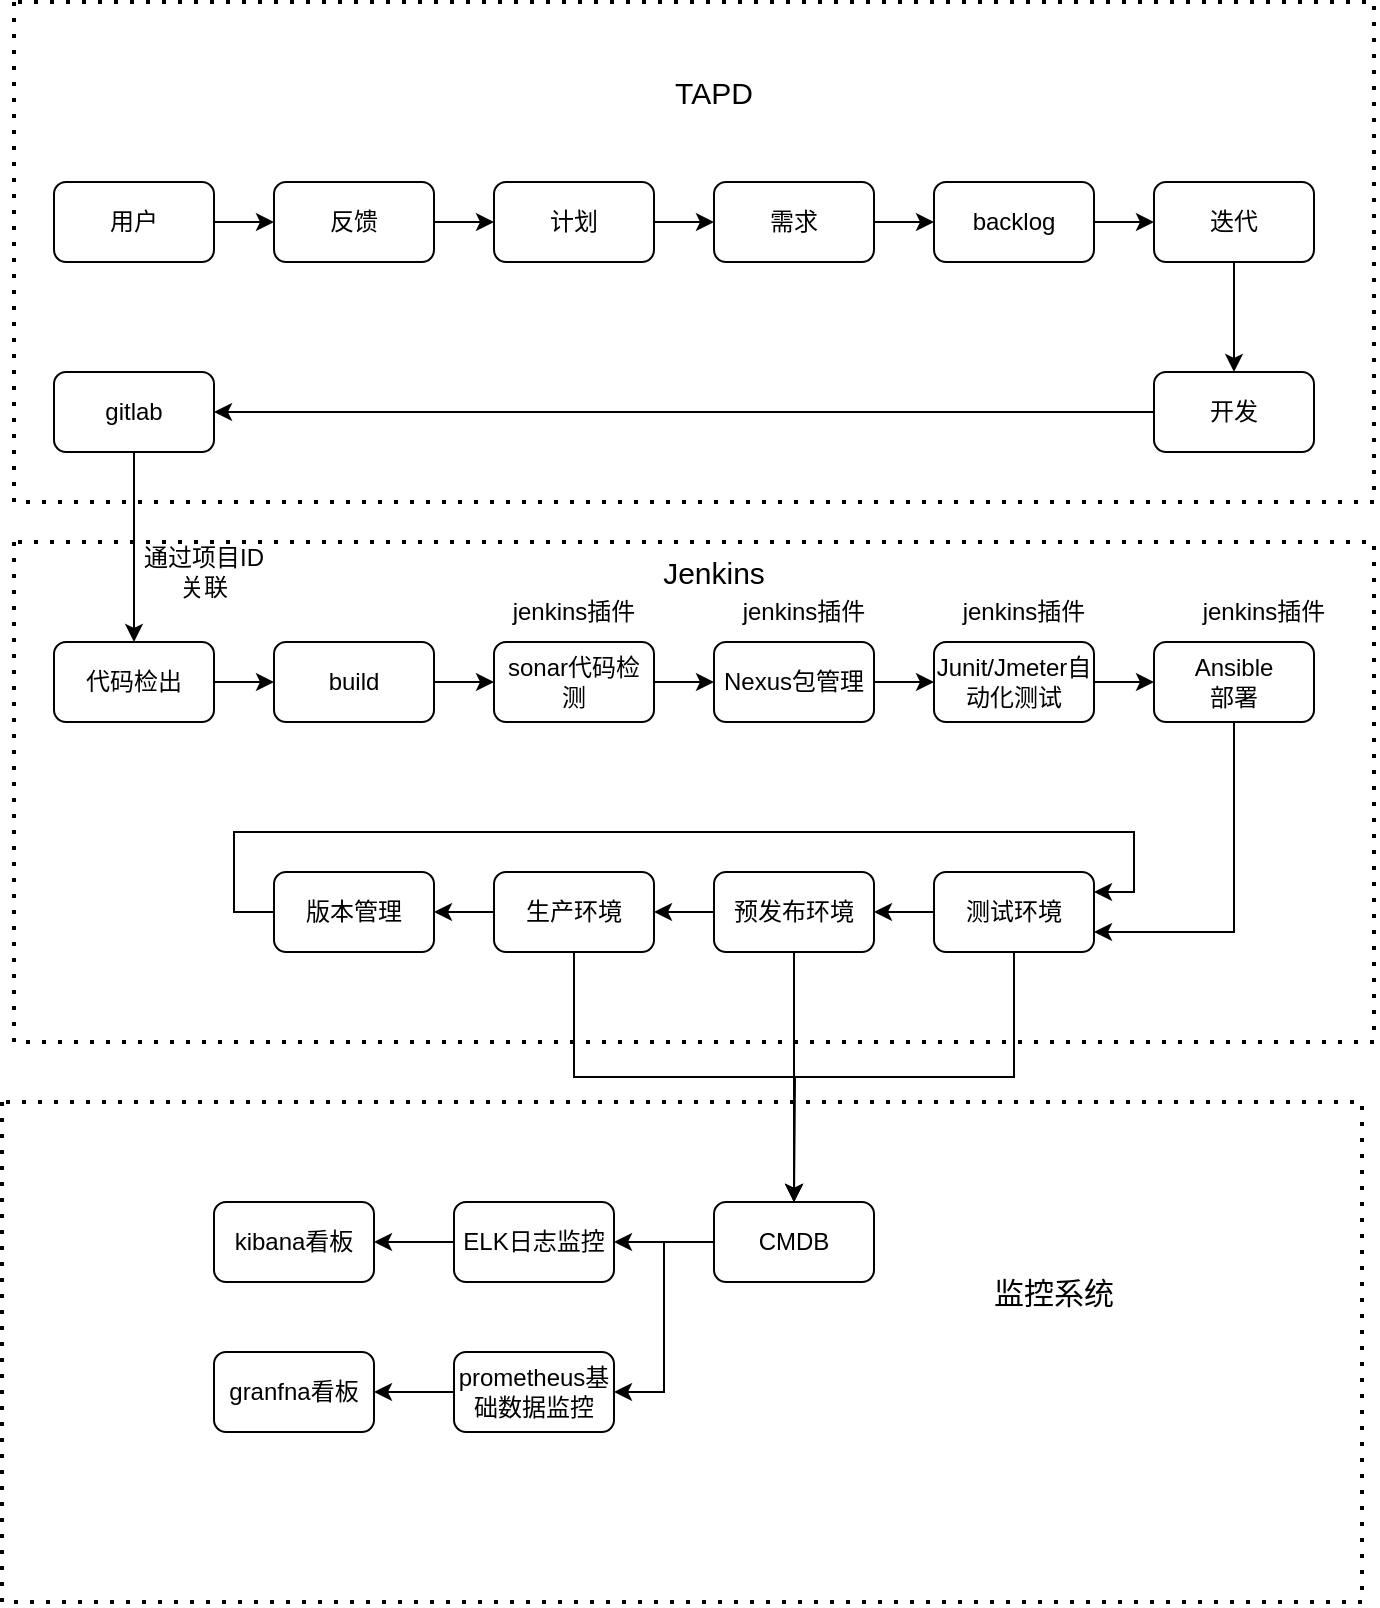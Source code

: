 <mxfile version="15.6.8" type="github">
  <diagram id="vsE465SX2cPEacJ-bp3B" name="Page-1">
    <mxGraphModel dx="751" dy="1701" grid="1" gridSize="10" guides="1" tooltips="1" connect="1" arrows="1" fold="1" page="1" pageScale="1" pageWidth="827" pageHeight="1169" math="0" shadow="0">
      <root>
        <mxCell id="0" />
        <mxCell id="1" parent="0" />
        <mxCell id="xOtctn-aDaMQ04Lc9DY_-1" style="edgeStyle=orthogonalEdgeStyle;rounded=0;orthogonalLoop=1;jettySize=auto;html=1;exitX=1;exitY=0.5;exitDx=0;exitDy=0;" edge="1" parent="1" source="xOtctn-aDaMQ04Lc9DY_-2" target="xOtctn-aDaMQ04Lc9DY_-4">
          <mxGeometry relative="1" as="geometry" />
        </mxCell>
        <mxCell id="xOtctn-aDaMQ04Lc9DY_-2" value="用户" style="rounded=1;whiteSpace=wrap;html=1;" vertex="1" parent="1">
          <mxGeometry x="440" y="-10" width="80" height="40" as="geometry" />
        </mxCell>
        <mxCell id="xOtctn-aDaMQ04Lc9DY_-3" style="edgeStyle=orthogonalEdgeStyle;rounded=0;orthogonalLoop=1;jettySize=auto;html=1;exitX=1;exitY=0.5;exitDx=0;exitDy=0;entryX=0;entryY=0.5;entryDx=0;entryDy=0;" edge="1" parent="1" source="xOtctn-aDaMQ04Lc9DY_-4" target="xOtctn-aDaMQ04Lc9DY_-6">
          <mxGeometry relative="1" as="geometry" />
        </mxCell>
        <mxCell id="xOtctn-aDaMQ04Lc9DY_-4" value="反馈" style="rounded=1;whiteSpace=wrap;html=1;" vertex="1" parent="1">
          <mxGeometry x="550" y="-10" width="80" height="40" as="geometry" />
        </mxCell>
        <mxCell id="xOtctn-aDaMQ04Lc9DY_-5" style="edgeStyle=orthogonalEdgeStyle;rounded=0;orthogonalLoop=1;jettySize=auto;html=1;exitX=1;exitY=0.5;exitDx=0;exitDy=0;entryX=0;entryY=0.5;entryDx=0;entryDy=0;" edge="1" parent="1" source="xOtctn-aDaMQ04Lc9DY_-6" target="xOtctn-aDaMQ04Lc9DY_-8">
          <mxGeometry relative="1" as="geometry" />
        </mxCell>
        <mxCell id="xOtctn-aDaMQ04Lc9DY_-6" value="计划" style="rounded=1;whiteSpace=wrap;html=1;" vertex="1" parent="1">
          <mxGeometry x="660" y="-10" width="80" height="40" as="geometry" />
        </mxCell>
        <mxCell id="xOtctn-aDaMQ04Lc9DY_-7" style="edgeStyle=orthogonalEdgeStyle;rounded=0;orthogonalLoop=1;jettySize=auto;html=1;exitX=1;exitY=0.5;exitDx=0;exitDy=0;entryX=0;entryY=0.5;entryDx=0;entryDy=0;" edge="1" parent="1" source="xOtctn-aDaMQ04Lc9DY_-8" target="xOtctn-aDaMQ04Lc9DY_-10">
          <mxGeometry relative="1" as="geometry" />
        </mxCell>
        <mxCell id="xOtctn-aDaMQ04Lc9DY_-8" value="需求" style="rounded=1;whiteSpace=wrap;html=1;" vertex="1" parent="1">
          <mxGeometry x="770" y="-10" width="80" height="40" as="geometry" />
        </mxCell>
        <mxCell id="xOtctn-aDaMQ04Lc9DY_-9" style="edgeStyle=orthogonalEdgeStyle;rounded=0;orthogonalLoop=1;jettySize=auto;html=1;exitX=1;exitY=0.5;exitDx=0;exitDy=0;entryX=0;entryY=0.5;entryDx=0;entryDy=0;" edge="1" parent="1" source="xOtctn-aDaMQ04Lc9DY_-10" target="xOtctn-aDaMQ04Lc9DY_-12">
          <mxGeometry relative="1" as="geometry" />
        </mxCell>
        <mxCell id="xOtctn-aDaMQ04Lc9DY_-10" value="backlog" style="rounded=1;whiteSpace=wrap;html=1;" vertex="1" parent="1">
          <mxGeometry x="880" y="-10" width="80" height="40" as="geometry" />
        </mxCell>
        <mxCell id="xOtctn-aDaMQ04Lc9DY_-11" style="edgeStyle=orthogonalEdgeStyle;rounded=0;orthogonalLoop=1;jettySize=auto;html=1;exitX=0.5;exitY=1;exitDx=0;exitDy=0;entryX=0.5;entryY=0;entryDx=0;entryDy=0;" edge="1" parent="1" source="xOtctn-aDaMQ04Lc9DY_-12" target="xOtctn-aDaMQ04Lc9DY_-14">
          <mxGeometry relative="1" as="geometry" />
        </mxCell>
        <mxCell id="xOtctn-aDaMQ04Lc9DY_-12" value="迭代" style="rounded=1;whiteSpace=wrap;html=1;" vertex="1" parent="1">
          <mxGeometry x="990" y="-10" width="80" height="40" as="geometry" />
        </mxCell>
        <mxCell id="xOtctn-aDaMQ04Lc9DY_-13" style="edgeStyle=orthogonalEdgeStyle;rounded=0;orthogonalLoop=1;jettySize=auto;html=1;exitX=0;exitY=0.5;exitDx=0;exitDy=0;entryX=1;entryY=0.5;entryDx=0;entryDy=0;" edge="1" parent="1" source="xOtctn-aDaMQ04Lc9DY_-14" target="xOtctn-aDaMQ04Lc9DY_-16">
          <mxGeometry relative="1" as="geometry" />
        </mxCell>
        <mxCell id="xOtctn-aDaMQ04Lc9DY_-14" value="开发" style="rounded=1;whiteSpace=wrap;html=1;" vertex="1" parent="1">
          <mxGeometry x="990" y="85" width="80" height="40" as="geometry" />
        </mxCell>
        <mxCell id="xOtctn-aDaMQ04Lc9DY_-15" style="edgeStyle=orthogonalEdgeStyle;rounded=0;orthogonalLoop=1;jettySize=auto;html=1;exitX=0.5;exitY=1;exitDx=0;exitDy=0;entryX=0.5;entryY=0;entryDx=0;entryDy=0;" edge="1" parent="1" source="xOtctn-aDaMQ04Lc9DY_-16" target="xOtctn-aDaMQ04Lc9DY_-21">
          <mxGeometry relative="1" as="geometry" />
        </mxCell>
        <mxCell id="xOtctn-aDaMQ04Lc9DY_-16" value="gitlab" style="rounded=1;whiteSpace=wrap;html=1;" vertex="1" parent="1">
          <mxGeometry x="440" y="85" width="80" height="40" as="geometry" />
        </mxCell>
        <mxCell id="xOtctn-aDaMQ04Lc9DY_-17" value="" style="endArrow=none;dashed=1;html=1;dashPattern=1 3;strokeWidth=2;rounded=0;" edge="1" parent="1">
          <mxGeometry width="50" height="50" relative="1" as="geometry">
            <mxPoint x="420" y="-100" as="sourcePoint" />
            <mxPoint x="420" y="-100" as="targetPoint" />
            <Array as="points">
              <mxPoint x="420" y="150" />
              <mxPoint x="1100" y="150" />
              <mxPoint x="1100" y="-100" />
            </Array>
          </mxGeometry>
        </mxCell>
        <mxCell id="xOtctn-aDaMQ04Lc9DY_-18" value="&lt;font style=&quot;font-size: 15px&quot;&gt;TAPD&lt;/font&gt;" style="text;html=1;strokeColor=none;fillColor=none;align=center;verticalAlign=middle;whiteSpace=wrap;rounded=0;" vertex="1" parent="1">
          <mxGeometry x="740" y="-70" width="60" height="30" as="geometry" />
        </mxCell>
        <mxCell id="xOtctn-aDaMQ04Lc9DY_-86" style="edgeStyle=orthogonalEdgeStyle;rounded=0;orthogonalLoop=1;jettySize=auto;html=1;exitX=1;exitY=0.5;exitDx=0;exitDy=0;entryX=0;entryY=0.5;entryDx=0;entryDy=0;" edge="1" parent="1" source="xOtctn-aDaMQ04Lc9DY_-21" target="xOtctn-aDaMQ04Lc9DY_-52">
          <mxGeometry relative="1" as="geometry" />
        </mxCell>
        <mxCell id="xOtctn-aDaMQ04Lc9DY_-21" value="代码检出" style="rounded=1;whiteSpace=wrap;html=1;" vertex="1" parent="1">
          <mxGeometry x="440" y="220" width="80" height="40" as="geometry" />
        </mxCell>
        <mxCell id="xOtctn-aDaMQ04Lc9DY_-98" style="edgeStyle=orthogonalEdgeStyle;rounded=0;orthogonalLoop=1;jettySize=auto;html=1;exitX=0;exitY=0.5;exitDx=0;exitDy=0;entryX=1;entryY=0.5;entryDx=0;entryDy=0;" edge="1" parent="1" source="xOtctn-aDaMQ04Lc9DY_-23" target="xOtctn-aDaMQ04Lc9DY_-95">
          <mxGeometry relative="1" as="geometry" />
        </mxCell>
        <mxCell id="xOtctn-aDaMQ04Lc9DY_-106" style="edgeStyle=orthogonalEdgeStyle;rounded=0;orthogonalLoop=1;jettySize=auto;html=1;exitX=0.5;exitY=1;exitDx=0;exitDy=0;entryX=0.5;entryY=0;entryDx=0;entryDy=0;" edge="1" parent="1" source="xOtctn-aDaMQ04Lc9DY_-23" target="xOtctn-aDaMQ04Lc9DY_-37">
          <mxGeometry relative="1" as="geometry" />
        </mxCell>
        <mxCell id="xOtctn-aDaMQ04Lc9DY_-23" value="生产环境" style="rounded=1;whiteSpace=wrap;html=1;" vertex="1" parent="1">
          <mxGeometry x="660" y="335" width="80" height="40" as="geometry" />
        </mxCell>
        <mxCell id="xOtctn-aDaMQ04Lc9DY_-94" style="edgeStyle=orthogonalEdgeStyle;rounded=0;orthogonalLoop=1;jettySize=auto;html=1;exitX=0;exitY=0.5;exitDx=0;exitDy=0;entryX=1;entryY=0.5;entryDx=0;entryDy=0;" edge="1" parent="1" source="xOtctn-aDaMQ04Lc9DY_-25" target="xOtctn-aDaMQ04Lc9DY_-23">
          <mxGeometry relative="1" as="geometry" />
        </mxCell>
        <mxCell id="xOtctn-aDaMQ04Lc9DY_-107" style="edgeStyle=orthogonalEdgeStyle;rounded=0;orthogonalLoop=1;jettySize=auto;html=1;exitX=0.5;exitY=1;exitDx=0;exitDy=0;" edge="1" parent="1" source="xOtctn-aDaMQ04Lc9DY_-25">
          <mxGeometry relative="1" as="geometry">
            <mxPoint x="810" y="500" as="targetPoint" />
          </mxGeometry>
        </mxCell>
        <mxCell id="xOtctn-aDaMQ04Lc9DY_-25" value="预发布环境" style="rounded=1;whiteSpace=wrap;html=1;" vertex="1" parent="1">
          <mxGeometry x="770" y="335" width="80" height="40" as="geometry" />
        </mxCell>
        <mxCell id="xOtctn-aDaMQ04Lc9DY_-93" style="edgeStyle=orthogonalEdgeStyle;rounded=0;orthogonalLoop=1;jettySize=auto;html=1;exitX=0;exitY=0.5;exitDx=0;exitDy=0;entryX=1;entryY=0.5;entryDx=0;entryDy=0;" edge="1" parent="1" source="xOtctn-aDaMQ04Lc9DY_-27" target="xOtctn-aDaMQ04Lc9DY_-25">
          <mxGeometry relative="1" as="geometry" />
        </mxCell>
        <mxCell id="xOtctn-aDaMQ04Lc9DY_-108" style="edgeStyle=orthogonalEdgeStyle;rounded=0;orthogonalLoop=1;jettySize=auto;html=1;exitX=0.5;exitY=1;exitDx=0;exitDy=0;" edge="1" parent="1" source="xOtctn-aDaMQ04Lc9DY_-27">
          <mxGeometry relative="1" as="geometry">
            <mxPoint x="810" y="500" as="targetPoint" />
          </mxGeometry>
        </mxCell>
        <mxCell id="xOtctn-aDaMQ04Lc9DY_-27" value="&lt;span&gt;测试环境&lt;/span&gt;" style="rounded=1;whiteSpace=wrap;html=1;" vertex="1" parent="1">
          <mxGeometry x="880" y="335" width="80" height="40" as="geometry" />
        </mxCell>
        <mxCell id="xOtctn-aDaMQ04Lc9DY_-111" style="edgeStyle=orthogonalEdgeStyle;rounded=0;orthogonalLoop=1;jettySize=auto;html=1;exitX=0;exitY=0.5;exitDx=0;exitDy=0;entryX=1;entryY=0.5;entryDx=0;entryDy=0;" edge="1" parent="1" source="xOtctn-aDaMQ04Lc9DY_-30" target="xOtctn-aDaMQ04Lc9DY_-34">
          <mxGeometry relative="1" as="geometry" />
        </mxCell>
        <mxCell id="xOtctn-aDaMQ04Lc9DY_-30" value="ELK日志监控" style="rounded=1;whiteSpace=wrap;html=1;" vertex="1" parent="1">
          <mxGeometry x="640" y="500" width="80" height="40" as="geometry" />
        </mxCell>
        <mxCell id="xOtctn-aDaMQ04Lc9DY_-112" style="edgeStyle=orthogonalEdgeStyle;rounded=0;orthogonalLoop=1;jettySize=auto;html=1;exitX=0;exitY=0.5;exitDx=0;exitDy=0;entryX=1;entryY=0.5;entryDx=0;entryDy=0;" edge="1" parent="1" source="xOtctn-aDaMQ04Lc9DY_-32" target="xOtctn-aDaMQ04Lc9DY_-33">
          <mxGeometry relative="1" as="geometry" />
        </mxCell>
        <mxCell id="xOtctn-aDaMQ04Lc9DY_-32" value="prometheus基础数据监控" style="rounded=1;whiteSpace=wrap;html=1;" vertex="1" parent="1">
          <mxGeometry x="640" y="575" width="80" height="40" as="geometry" />
        </mxCell>
        <mxCell id="xOtctn-aDaMQ04Lc9DY_-33" value="granfna看板" style="rounded=1;whiteSpace=wrap;html=1;" vertex="1" parent="1">
          <mxGeometry x="520" y="575" width="80" height="40" as="geometry" />
        </mxCell>
        <mxCell id="xOtctn-aDaMQ04Lc9DY_-34" value="kibana看板" style="rounded=1;whiteSpace=wrap;html=1;" vertex="1" parent="1">
          <mxGeometry x="520" y="500" width="80" height="40" as="geometry" />
        </mxCell>
        <mxCell id="xOtctn-aDaMQ04Lc9DY_-109" style="edgeStyle=orthogonalEdgeStyle;rounded=0;orthogonalLoop=1;jettySize=auto;html=1;exitX=0;exitY=0.5;exitDx=0;exitDy=0;entryX=1;entryY=0.5;entryDx=0;entryDy=0;" edge="1" parent="1" source="xOtctn-aDaMQ04Lc9DY_-37" target="xOtctn-aDaMQ04Lc9DY_-30">
          <mxGeometry relative="1" as="geometry" />
        </mxCell>
        <mxCell id="xOtctn-aDaMQ04Lc9DY_-110" style="edgeStyle=orthogonalEdgeStyle;rounded=0;orthogonalLoop=1;jettySize=auto;html=1;exitX=0;exitY=0.5;exitDx=0;exitDy=0;entryX=1;entryY=0.5;entryDx=0;entryDy=0;" edge="1" parent="1" source="xOtctn-aDaMQ04Lc9DY_-37" target="xOtctn-aDaMQ04Lc9DY_-32">
          <mxGeometry relative="1" as="geometry" />
        </mxCell>
        <mxCell id="xOtctn-aDaMQ04Lc9DY_-37" value="CMDB" style="rounded=1;whiteSpace=wrap;html=1;" vertex="1" parent="1">
          <mxGeometry x="770" y="500" width="80" height="40" as="geometry" />
        </mxCell>
        <mxCell id="xOtctn-aDaMQ04Lc9DY_-87" style="edgeStyle=orthogonalEdgeStyle;rounded=0;orthogonalLoop=1;jettySize=auto;html=1;exitX=1;exitY=0.5;exitDx=0;exitDy=0;entryX=0;entryY=0.5;entryDx=0;entryDy=0;" edge="1" parent="1" source="xOtctn-aDaMQ04Lc9DY_-52" target="xOtctn-aDaMQ04Lc9DY_-77">
          <mxGeometry relative="1" as="geometry" />
        </mxCell>
        <mxCell id="xOtctn-aDaMQ04Lc9DY_-52" value="build" style="rounded=1;whiteSpace=wrap;html=1;" vertex="1" parent="1">
          <mxGeometry x="550" y="220" width="80" height="40" as="geometry" />
        </mxCell>
        <mxCell id="xOtctn-aDaMQ04Lc9DY_-89" style="edgeStyle=orthogonalEdgeStyle;rounded=0;orthogonalLoop=1;jettySize=auto;html=1;exitX=1;exitY=0.5;exitDx=0;exitDy=0;entryX=0;entryY=0.5;entryDx=0;entryDy=0;" edge="1" parent="1" source="xOtctn-aDaMQ04Lc9DY_-54" target="xOtctn-aDaMQ04Lc9DY_-81">
          <mxGeometry relative="1" as="geometry" />
        </mxCell>
        <mxCell id="xOtctn-aDaMQ04Lc9DY_-54" value="Nexus包管理" style="rounded=1;whiteSpace=wrap;html=1;" vertex="1" parent="1">
          <mxGeometry x="770" y="220" width="80" height="40" as="geometry" />
        </mxCell>
        <mxCell id="xOtctn-aDaMQ04Lc9DY_-57" value="&lt;font style=&quot;font-size: 15px&quot;&gt;Jenkins&lt;/font&gt;" style="text;html=1;strokeColor=none;fillColor=none;align=center;verticalAlign=middle;whiteSpace=wrap;rounded=0;" vertex="1" parent="1">
          <mxGeometry x="740" y="170" width="60" height="30" as="geometry" />
        </mxCell>
        <mxCell id="xOtctn-aDaMQ04Lc9DY_-73" value="监控系统" style="text;html=1;strokeColor=none;fillColor=none;align=center;verticalAlign=middle;whiteSpace=wrap;rounded=0;fontSize=15;" vertex="1" parent="1">
          <mxGeometry x="900" y="530" width="80" height="30" as="geometry" />
        </mxCell>
        <mxCell id="xOtctn-aDaMQ04Lc9DY_-88" style="edgeStyle=orthogonalEdgeStyle;rounded=0;orthogonalLoop=1;jettySize=auto;html=1;exitX=1;exitY=0.5;exitDx=0;exitDy=0;entryX=0;entryY=0.5;entryDx=0;entryDy=0;" edge="1" parent="1" source="xOtctn-aDaMQ04Lc9DY_-77" target="xOtctn-aDaMQ04Lc9DY_-54">
          <mxGeometry relative="1" as="geometry" />
        </mxCell>
        <mxCell id="xOtctn-aDaMQ04Lc9DY_-77" value="sonar代码检测" style="rounded=1;whiteSpace=wrap;html=1;" vertex="1" parent="1">
          <mxGeometry x="660" y="220" width="80" height="40" as="geometry" />
        </mxCell>
        <mxCell id="xOtctn-aDaMQ04Lc9DY_-90" style="edgeStyle=orthogonalEdgeStyle;rounded=0;orthogonalLoop=1;jettySize=auto;html=1;exitX=1;exitY=0.5;exitDx=0;exitDy=0;entryX=0;entryY=0.5;entryDx=0;entryDy=0;" edge="1" parent="1" source="xOtctn-aDaMQ04Lc9DY_-81">
          <mxGeometry relative="1" as="geometry">
            <mxPoint x="990" y="240" as="targetPoint" />
          </mxGeometry>
        </mxCell>
        <mxCell id="xOtctn-aDaMQ04Lc9DY_-81" value="Junit/Jmeter自动化测试" style="rounded=1;whiteSpace=wrap;html=1;" vertex="1" parent="1">
          <mxGeometry x="880" y="220" width="80" height="40" as="geometry" />
        </mxCell>
        <mxCell id="xOtctn-aDaMQ04Lc9DY_-101" style="edgeStyle=orthogonalEdgeStyle;rounded=0;orthogonalLoop=1;jettySize=auto;html=1;exitX=0;exitY=0.5;exitDx=0;exitDy=0;entryX=1;entryY=0.25;entryDx=0;entryDy=0;" edge="1" parent="1" source="xOtctn-aDaMQ04Lc9DY_-95" target="xOtctn-aDaMQ04Lc9DY_-27">
          <mxGeometry relative="1" as="geometry">
            <Array as="points">
              <mxPoint x="530" y="355" />
              <mxPoint x="530" y="315" />
              <mxPoint x="980" y="315" />
              <mxPoint x="980" y="345" />
            </Array>
          </mxGeometry>
        </mxCell>
        <mxCell id="xOtctn-aDaMQ04Lc9DY_-95" value="版本管理" style="rounded=1;whiteSpace=wrap;html=1;" vertex="1" parent="1">
          <mxGeometry x="550" y="335" width="80" height="40" as="geometry" />
        </mxCell>
        <mxCell id="xOtctn-aDaMQ04Lc9DY_-100" style="edgeStyle=orthogonalEdgeStyle;rounded=0;orthogonalLoop=1;jettySize=auto;html=1;exitX=0.5;exitY=1;exitDx=0;exitDy=0;entryX=1;entryY=0.75;entryDx=0;entryDy=0;" edge="1" parent="1" source="xOtctn-aDaMQ04Lc9DY_-96" target="xOtctn-aDaMQ04Lc9DY_-27">
          <mxGeometry relative="1" as="geometry" />
        </mxCell>
        <mxCell id="xOtctn-aDaMQ04Lc9DY_-96" value="Ansible&lt;br&gt;部署" style="rounded=1;whiteSpace=wrap;html=1;" vertex="1" parent="1">
          <mxGeometry x="990" y="220" width="80" height="40" as="geometry" />
        </mxCell>
        <mxCell id="xOtctn-aDaMQ04Lc9DY_-102" value="" style="endArrow=none;dashed=1;html=1;dashPattern=1 3;strokeWidth=2;rounded=0;" edge="1" parent="1">
          <mxGeometry width="50" height="50" relative="1" as="geometry">
            <mxPoint x="420" y="170" as="sourcePoint" />
            <mxPoint x="420" y="170" as="targetPoint" />
            <Array as="points">
              <mxPoint x="420" y="420" />
              <mxPoint x="1100" y="420" />
              <mxPoint x="1100" y="170" />
            </Array>
          </mxGeometry>
        </mxCell>
        <mxCell id="xOtctn-aDaMQ04Lc9DY_-113" value="" style="endArrow=none;dashed=1;html=1;dashPattern=1 3;strokeWidth=2;rounded=0;" edge="1" parent="1">
          <mxGeometry width="50" height="50" relative="1" as="geometry">
            <mxPoint x="414" y="450" as="sourcePoint" />
            <mxPoint x="414" y="450" as="targetPoint" />
            <Array as="points">
              <mxPoint x="414" y="700" />
              <mxPoint x="1094" y="700" />
              <mxPoint x="1094" y="450" />
            </Array>
          </mxGeometry>
        </mxCell>
        <mxCell id="xOtctn-aDaMQ04Lc9DY_-114" value="jenkins插件" style="text;html=1;strokeColor=none;fillColor=none;align=center;verticalAlign=middle;whiteSpace=wrap;rounded=0;" vertex="1" parent="1">
          <mxGeometry x="1010" y="190" width="70" height="30" as="geometry" />
        </mxCell>
        <mxCell id="xOtctn-aDaMQ04Lc9DY_-115" value="通过项目ID关联" style="text;html=1;strokeColor=none;fillColor=none;align=center;verticalAlign=middle;whiteSpace=wrap;rounded=0;" vertex="1" parent="1">
          <mxGeometry x="480" y="170" width="70" height="30" as="geometry" />
        </mxCell>
        <mxCell id="xOtctn-aDaMQ04Lc9DY_-116" value="jenkins插件" style="text;html=1;strokeColor=none;fillColor=none;align=center;verticalAlign=middle;whiteSpace=wrap;rounded=0;" vertex="1" parent="1">
          <mxGeometry x="890" y="190" width="70" height="30" as="geometry" />
        </mxCell>
        <mxCell id="xOtctn-aDaMQ04Lc9DY_-117" value="jenkins插件" style="text;html=1;strokeColor=none;fillColor=none;align=center;verticalAlign=middle;whiteSpace=wrap;rounded=0;" vertex="1" parent="1">
          <mxGeometry x="780" y="190" width="70" height="30" as="geometry" />
        </mxCell>
        <mxCell id="xOtctn-aDaMQ04Lc9DY_-118" value="jenkins插件" style="text;html=1;strokeColor=none;fillColor=none;align=center;verticalAlign=middle;whiteSpace=wrap;rounded=0;" vertex="1" parent="1">
          <mxGeometry x="665" y="190" width="70" height="30" as="geometry" />
        </mxCell>
      </root>
    </mxGraphModel>
  </diagram>
</mxfile>
